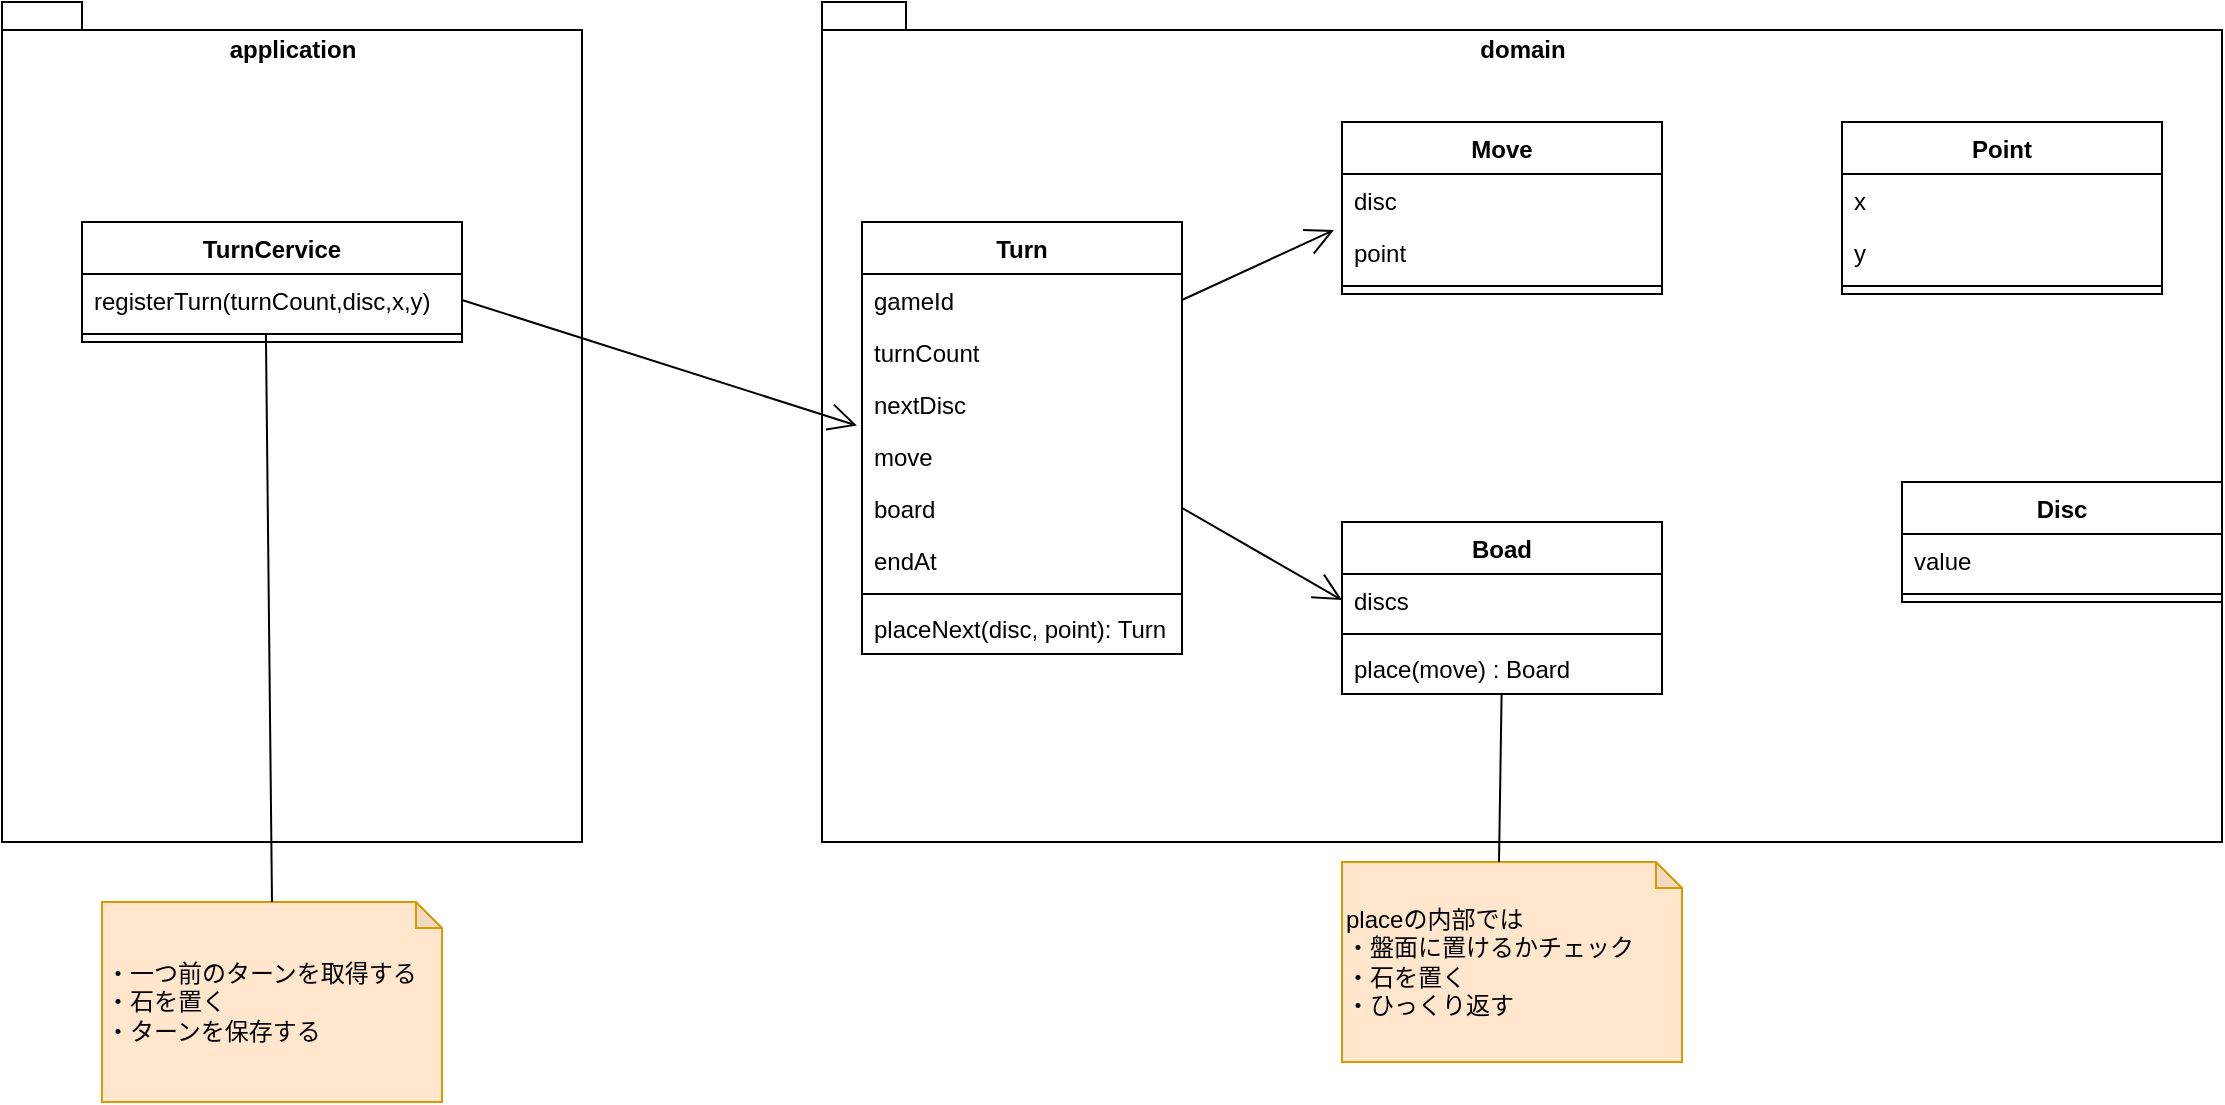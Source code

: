 <mxfile>
    <diagram id="89e68m1jpgF_3a5SfxdI" name="ページ1">
        <mxGraphModel dx="1991" dy="844" grid="1" gridSize="10" guides="1" tooltips="1" connect="1" arrows="1" fold="1" page="1" pageScale="1" pageWidth="827" pageHeight="1169" math="0" shadow="0">
            <root>
                <mxCell id="0"/>
                <mxCell id="1" parent="0"/>
                <mxCell id="35" value="domain" style="shape=folder;fontStyle=1;spacingTop=10;tabWidth=40;tabHeight=14;tabPosition=left;html=1;fillColor=none;verticalAlign=top;" vertex="1" parent="1">
                    <mxGeometry x="20" y="20" width="700" height="420" as="geometry"/>
                </mxCell>
                <mxCell id="3" value="Turn" style="swimlane;fontStyle=1;align=center;verticalAlign=top;childLayout=stackLayout;horizontal=1;startSize=26;horizontalStack=0;resizeParent=1;resizeParentMax=0;resizeLast=0;collapsible=1;marginBottom=0;" vertex="1" parent="1">
                    <mxGeometry x="40" y="130" width="160" height="216" as="geometry"/>
                </mxCell>
                <mxCell id="4" value="gameId&#10;" style="text;strokeColor=none;fillColor=none;align=left;verticalAlign=top;spacingLeft=4;spacingRight=4;overflow=hidden;rotatable=0;points=[[0,0.5],[1,0.5]];portConstraint=eastwest;" vertex="1" parent="3">
                    <mxGeometry y="26" width="160" height="26" as="geometry"/>
                </mxCell>
                <mxCell id="8" value="turnCount&#10;" style="text;strokeColor=none;fillColor=none;align=left;verticalAlign=top;spacingLeft=4;spacingRight=4;overflow=hidden;rotatable=0;points=[[0,0.5],[1,0.5]];portConstraint=eastwest;" vertex="1" parent="3">
                    <mxGeometry y="52" width="160" height="26" as="geometry"/>
                </mxCell>
                <mxCell id="9" value="nextDisc&#10;" style="text;strokeColor=none;fillColor=none;align=left;verticalAlign=top;spacingLeft=4;spacingRight=4;overflow=hidden;rotatable=0;points=[[0,0.5],[1,0.5]];portConstraint=eastwest;" vertex="1" parent="3">
                    <mxGeometry y="78" width="160" height="26" as="geometry"/>
                </mxCell>
                <mxCell id="10" value="move&#10;" style="text;strokeColor=none;fillColor=none;align=left;verticalAlign=top;spacingLeft=4;spacingRight=4;overflow=hidden;rotatable=0;points=[[0,0.5],[1,0.5]];portConstraint=eastwest;" vertex="1" parent="3">
                    <mxGeometry y="104" width="160" height="26" as="geometry"/>
                </mxCell>
                <mxCell id="11" value="board" style="text;strokeColor=none;fillColor=none;align=left;verticalAlign=top;spacingLeft=4;spacingRight=4;overflow=hidden;rotatable=0;points=[[0,0.5],[1,0.5]];portConstraint=eastwest;" vertex="1" parent="3">
                    <mxGeometry y="130" width="160" height="26" as="geometry"/>
                </mxCell>
                <mxCell id="7" value="endAt" style="text;strokeColor=none;fillColor=none;align=left;verticalAlign=top;spacingLeft=4;spacingRight=4;overflow=hidden;rotatable=0;points=[[0,0.5],[1,0.5]];portConstraint=eastwest;" vertex="1" parent="3">
                    <mxGeometry y="156" width="160" height="26" as="geometry"/>
                </mxCell>
                <mxCell id="5" value="" style="line;strokeWidth=1;fillColor=none;align=left;verticalAlign=middle;spacingTop=-1;spacingLeft=3;spacingRight=3;rotatable=0;labelPosition=right;points=[];portConstraint=eastwest;strokeColor=inherit;" vertex="1" parent="3">
                    <mxGeometry y="182" width="160" height="8" as="geometry"/>
                </mxCell>
                <mxCell id="48" value="placeNext(disc, point): Turn" style="text;strokeColor=none;fillColor=none;align=left;verticalAlign=top;spacingLeft=4;spacingRight=4;overflow=hidden;rotatable=0;points=[[0,0.5],[1,0.5]];portConstraint=eastwest;" vertex="1" parent="3">
                    <mxGeometry y="190" width="160" height="26" as="geometry"/>
                </mxCell>
                <mxCell id="12" value="Move" style="swimlane;fontStyle=1;align=center;verticalAlign=top;childLayout=stackLayout;horizontal=1;startSize=26;horizontalStack=0;resizeParent=1;resizeParentMax=0;resizeLast=0;collapsible=1;marginBottom=0;" vertex="1" parent="1">
                    <mxGeometry x="280" y="80" width="160" height="86" as="geometry"/>
                </mxCell>
                <mxCell id="13" value="disc" style="text;strokeColor=none;fillColor=none;align=left;verticalAlign=top;spacingLeft=4;spacingRight=4;overflow=hidden;rotatable=0;points=[[0,0.5],[1,0.5]];portConstraint=eastwest;" vertex="1" parent="12">
                    <mxGeometry y="26" width="160" height="26" as="geometry"/>
                </mxCell>
                <mxCell id="14" value="point" style="text;strokeColor=none;fillColor=none;align=left;verticalAlign=top;spacingLeft=4;spacingRight=4;overflow=hidden;rotatable=0;points=[[0,0.5],[1,0.5]];portConstraint=eastwest;" vertex="1" parent="12">
                    <mxGeometry y="52" width="160" height="26" as="geometry"/>
                </mxCell>
                <mxCell id="19" value="" style="line;strokeWidth=1;fillColor=none;align=left;verticalAlign=middle;spacingTop=-1;spacingLeft=3;spacingRight=3;rotatable=0;labelPosition=right;points=[];portConstraint=eastwest;strokeColor=inherit;" vertex="1" parent="12">
                    <mxGeometry y="78" width="160" height="8" as="geometry"/>
                </mxCell>
                <mxCell id="20" value="Boad" style="swimlane;fontStyle=1;align=center;verticalAlign=top;childLayout=stackLayout;horizontal=1;startSize=26;horizontalStack=0;resizeParent=1;resizeParentMax=0;resizeLast=0;collapsible=1;marginBottom=0;" vertex="1" parent="1">
                    <mxGeometry x="280" y="280" width="160" height="86" as="geometry"/>
                </mxCell>
                <mxCell id="21" value="discs" style="text;strokeColor=none;fillColor=none;align=left;verticalAlign=top;spacingLeft=4;spacingRight=4;overflow=hidden;rotatable=0;points=[[0,0.5],[1,0.5]];portConstraint=eastwest;" vertex="1" parent="20">
                    <mxGeometry y="26" width="160" height="26" as="geometry"/>
                </mxCell>
                <mxCell id="24" value="" style="line;strokeWidth=1;fillColor=none;align=left;verticalAlign=middle;spacingTop=-1;spacingLeft=3;spacingRight=3;rotatable=0;labelPosition=right;points=[];portConstraint=eastwest;strokeColor=inherit;" vertex="1" parent="20">
                    <mxGeometry y="52" width="160" height="8" as="geometry"/>
                </mxCell>
                <mxCell id="49" value="place(move) : Board" style="text;strokeColor=none;fillColor=none;align=left;verticalAlign=top;spacingLeft=4;spacingRight=4;overflow=hidden;rotatable=0;points=[[0,0.5],[1,0.5]];portConstraint=eastwest;" vertex="1" parent="20">
                    <mxGeometry y="60" width="160" height="26" as="geometry"/>
                </mxCell>
                <mxCell id="25" value="Disc" style="swimlane;fontStyle=1;align=center;verticalAlign=top;childLayout=stackLayout;horizontal=1;startSize=26;horizontalStack=0;resizeParent=1;resizeParentMax=0;resizeLast=0;collapsible=1;marginBottom=0;" vertex="1" parent="1">
                    <mxGeometry x="560" y="260" width="160" height="60" as="geometry"/>
                </mxCell>
                <mxCell id="26" value="value" style="text;strokeColor=none;fillColor=none;align=left;verticalAlign=top;spacingLeft=4;spacingRight=4;overflow=hidden;rotatable=0;points=[[0,0.5],[1,0.5]];portConstraint=eastwest;" vertex="1" parent="25">
                    <mxGeometry y="26" width="160" height="26" as="geometry"/>
                </mxCell>
                <mxCell id="27" value="" style="line;strokeWidth=1;fillColor=none;align=left;verticalAlign=middle;spacingTop=-1;spacingLeft=3;spacingRight=3;rotatable=0;labelPosition=right;points=[];portConstraint=eastwest;strokeColor=inherit;" vertex="1" parent="25">
                    <mxGeometry y="52" width="160" height="8" as="geometry"/>
                </mxCell>
                <mxCell id="28" value="Point" style="swimlane;fontStyle=1;align=center;verticalAlign=top;childLayout=stackLayout;horizontal=1;startSize=26;horizontalStack=0;resizeParent=1;resizeParentMax=0;resizeLast=0;collapsible=1;marginBottom=0;" vertex="1" parent="1">
                    <mxGeometry x="530" y="80" width="160" height="86" as="geometry"/>
                </mxCell>
                <mxCell id="30" value="x" style="text;strokeColor=none;fillColor=none;align=left;verticalAlign=top;spacingLeft=4;spacingRight=4;overflow=hidden;rotatable=0;points=[[0,0.5],[1,0.5]];portConstraint=eastwest;" vertex="1" parent="28">
                    <mxGeometry y="26" width="160" height="26" as="geometry"/>
                </mxCell>
                <mxCell id="31" value="y" style="text;strokeColor=none;fillColor=none;align=left;verticalAlign=top;spacingLeft=4;spacingRight=4;overflow=hidden;rotatable=0;points=[[0,0.5],[1,0.5]];portConstraint=eastwest;" vertex="1" parent="28">
                    <mxGeometry y="52" width="160" height="26" as="geometry"/>
                </mxCell>
                <mxCell id="32" value="" style="line;strokeWidth=1;fillColor=none;align=left;verticalAlign=middle;spacingTop=-1;spacingLeft=3;spacingRight=3;rotatable=0;labelPosition=right;points=[];portConstraint=eastwest;strokeColor=inherit;" vertex="1" parent="28">
                    <mxGeometry y="78" width="160" height="8" as="geometry"/>
                </mxCell>
                <mxCell id="33" value="" style="endArrow=open;endFill=1;endSize=12;html=1;exitX=1;exitY=0.5;exitDx=0;exitDy=0;entryX=-0.025;entryY=1.077;entryDx=0;entryDy=0;entryPerimeter=0;" edge="1" parent="1" source="4" target="13">
                    <mxGeometry width="160" relative="1" as="geometry">
                        <mxPoint x="600" y="410" as="sourcePoint"/>
                        <mxPoint x="760" y="410" as="targetPoint"/>
                    </mxGeometry>
                </mxCell>
                <mxCell id="34" value="" style="endArrow=open;endFill=1;endSize=12;html=1;exitX=1;exitY=0.5;exitDx=0;exitDy=0;entryX=0;entryY=0.5;entryDx=0;entryDy=0;" edge="1" parent="1" source="11" target="21">
                    <mxGeometry width="160" relative="1" as="geometry">
                        <mxPoint x="210" y="179" as="sourcePoint"/>
                        <mxPoint x="286" y="144.002" as="targetPoint"/>
                    </mxGeometry>
                </mxCell>
                <mxCell id="36" value="application" style="shape=folder;fontStyle=1;spacingTop=10;tabWidth=40;tabHeight=14;tabPosition=left;html=1;fillColor=none;verticalAlign=top;" vertex="1" parent="1">
                    <mxGeometry x="-390" y="20" width="290" height="420" as="geometry"/>
                </mxCell>
                <mxCell id="37" value="TurnCervice" style="swimlane;fontStyle=1;align=center;verticalAlign=top;childLayout=stackLayout;horizontal=1;startSize=26;horizontalStack=0;resizeParent=1;resizeParentMax=0;resizeLast=0;collapsible=1;marginBottom=0;" vertex="1" parent="1">
                    <mxGeometry x="-350" y="130" width="190" height="60" as="geometry"/>
                </mxCell>
                <mxCell id="38" value="registerTurn(turnCount,disc,x,y)" style="text;strokeColor=none;fillColor=none;align=left;verticalAlign=top;spacingLeft=4;spacingRight=4;overflow=hidden;rotatable=0;points=[[0,0.5],[1,0.5]];portConstraint=eastwest;" vertex="1" parent="37">
                    <mxGeometry y="26" width="190" height="26" as="geometry"/>
                </mxCell>
                <mxCell id="44" value="" style="line;strokeWidth=1;fillColor=none;align=left;verticalAlign=middle;spacingTop=-1;spacingLeft=3;spacingRight=3;rotatable=0;labelPosition=right;points=[];portConstraint=eastwest;strokeColor=inherit;" vertex="1" parent="37">
                    <mxGeometry y="52" width="190" height="8" as="geometry"/>
                </mxCell>
                <mxCell id="45" value="・一つ前のターンを取得する&lt;br&gt;・石を置く&lt;br&gt;・ターンを保存する" style="shape=note;whiteSpace=wrap;html=1;backgroundOutline=1;darkOpacity=0.05;fillColor=#ffe6cc;size=13;strokeColor=#d79b00;align=left;" vertex="1" parent="1">
                    <mxGeometry x="-340" y="470" width="170" height="100" as="geometry"/>
                </mxCell>
                <mxCell id="46" value="" style="endArrow=none;html=1;entryX=0.484;entryY=0.5;entryDx=0;entryDy=0;entryPerimeter=0;exitX=0.5;exitY=0;exitDx=0;exitDy=0;exitPerimeter=0;" edge="1" parent="1" source="45" target="44">
                    <mxGeometry width="50" height="50" relative="1" as="geometry">
                        <mxPoint x="-90" y="420" as="sourcePoint"/>
                        <mxPoint x="-40" y="370" as="targetPoint"/>
                    </mxGeometry>
                </mxCell>
                <mxCell id="50" value="placeの内部では&lt;br&gt;・盤面に置けるかチェック&lt;br&gt;・石を置く&lt;br&gt;・ひっくり返す" style="shape=note;whiteSpace=wrap;html=1;backgroundOutline=1;darkOpacity=0.05;fillColor=#ffe6cc;size=13;strokeColor=#d79b00;align=left;" vertex="1" parent="1">
                    <mxGeometry x="280" y="450" width="170" height="100" as="geometry"/>
                </mxCell>
                <mxCell id="51" value="" style="endArrow=none;html=1;exitX=0;exitY=0;exitDx=78.5;exitDy=0;exitPerimeter=0;" edge="1" parent="1" source="50" target="49">
                    <mxGeometry width="50" height="50" relative="1" as="geometry">
                        <mxPoint x="363.04" y="454" as="sourcePoint"/>
                        <mxPoint x="360" y="170.0" as="targetPoint"/>
                    </mxGeometry>
                </mxCell>
                <mxCell id="52" value="" style="endArrow=open;endFill=1;endSize=12;html=1;exitX=1;exitY=0.5;exitDx=0;exitDy=0;entryX=-0.016;entryY=-0.085;entryDx=0;entryDy=0;entryPerimeter=0;" edge="1" parent="1" source="38" target="10">
                    <mxGeometry width="160" relative="1" as="geometry">
                        <mxPoint x="-160" y="155.0" as="sourcePoint"/>
                        <mxPoint x="-84.0" y="120.002" as="targetPoint"/>
                    </mxGeometry>
                </mxCell>
            </root>
        </mxGraphModel>
    </diagram>
</mxfile>